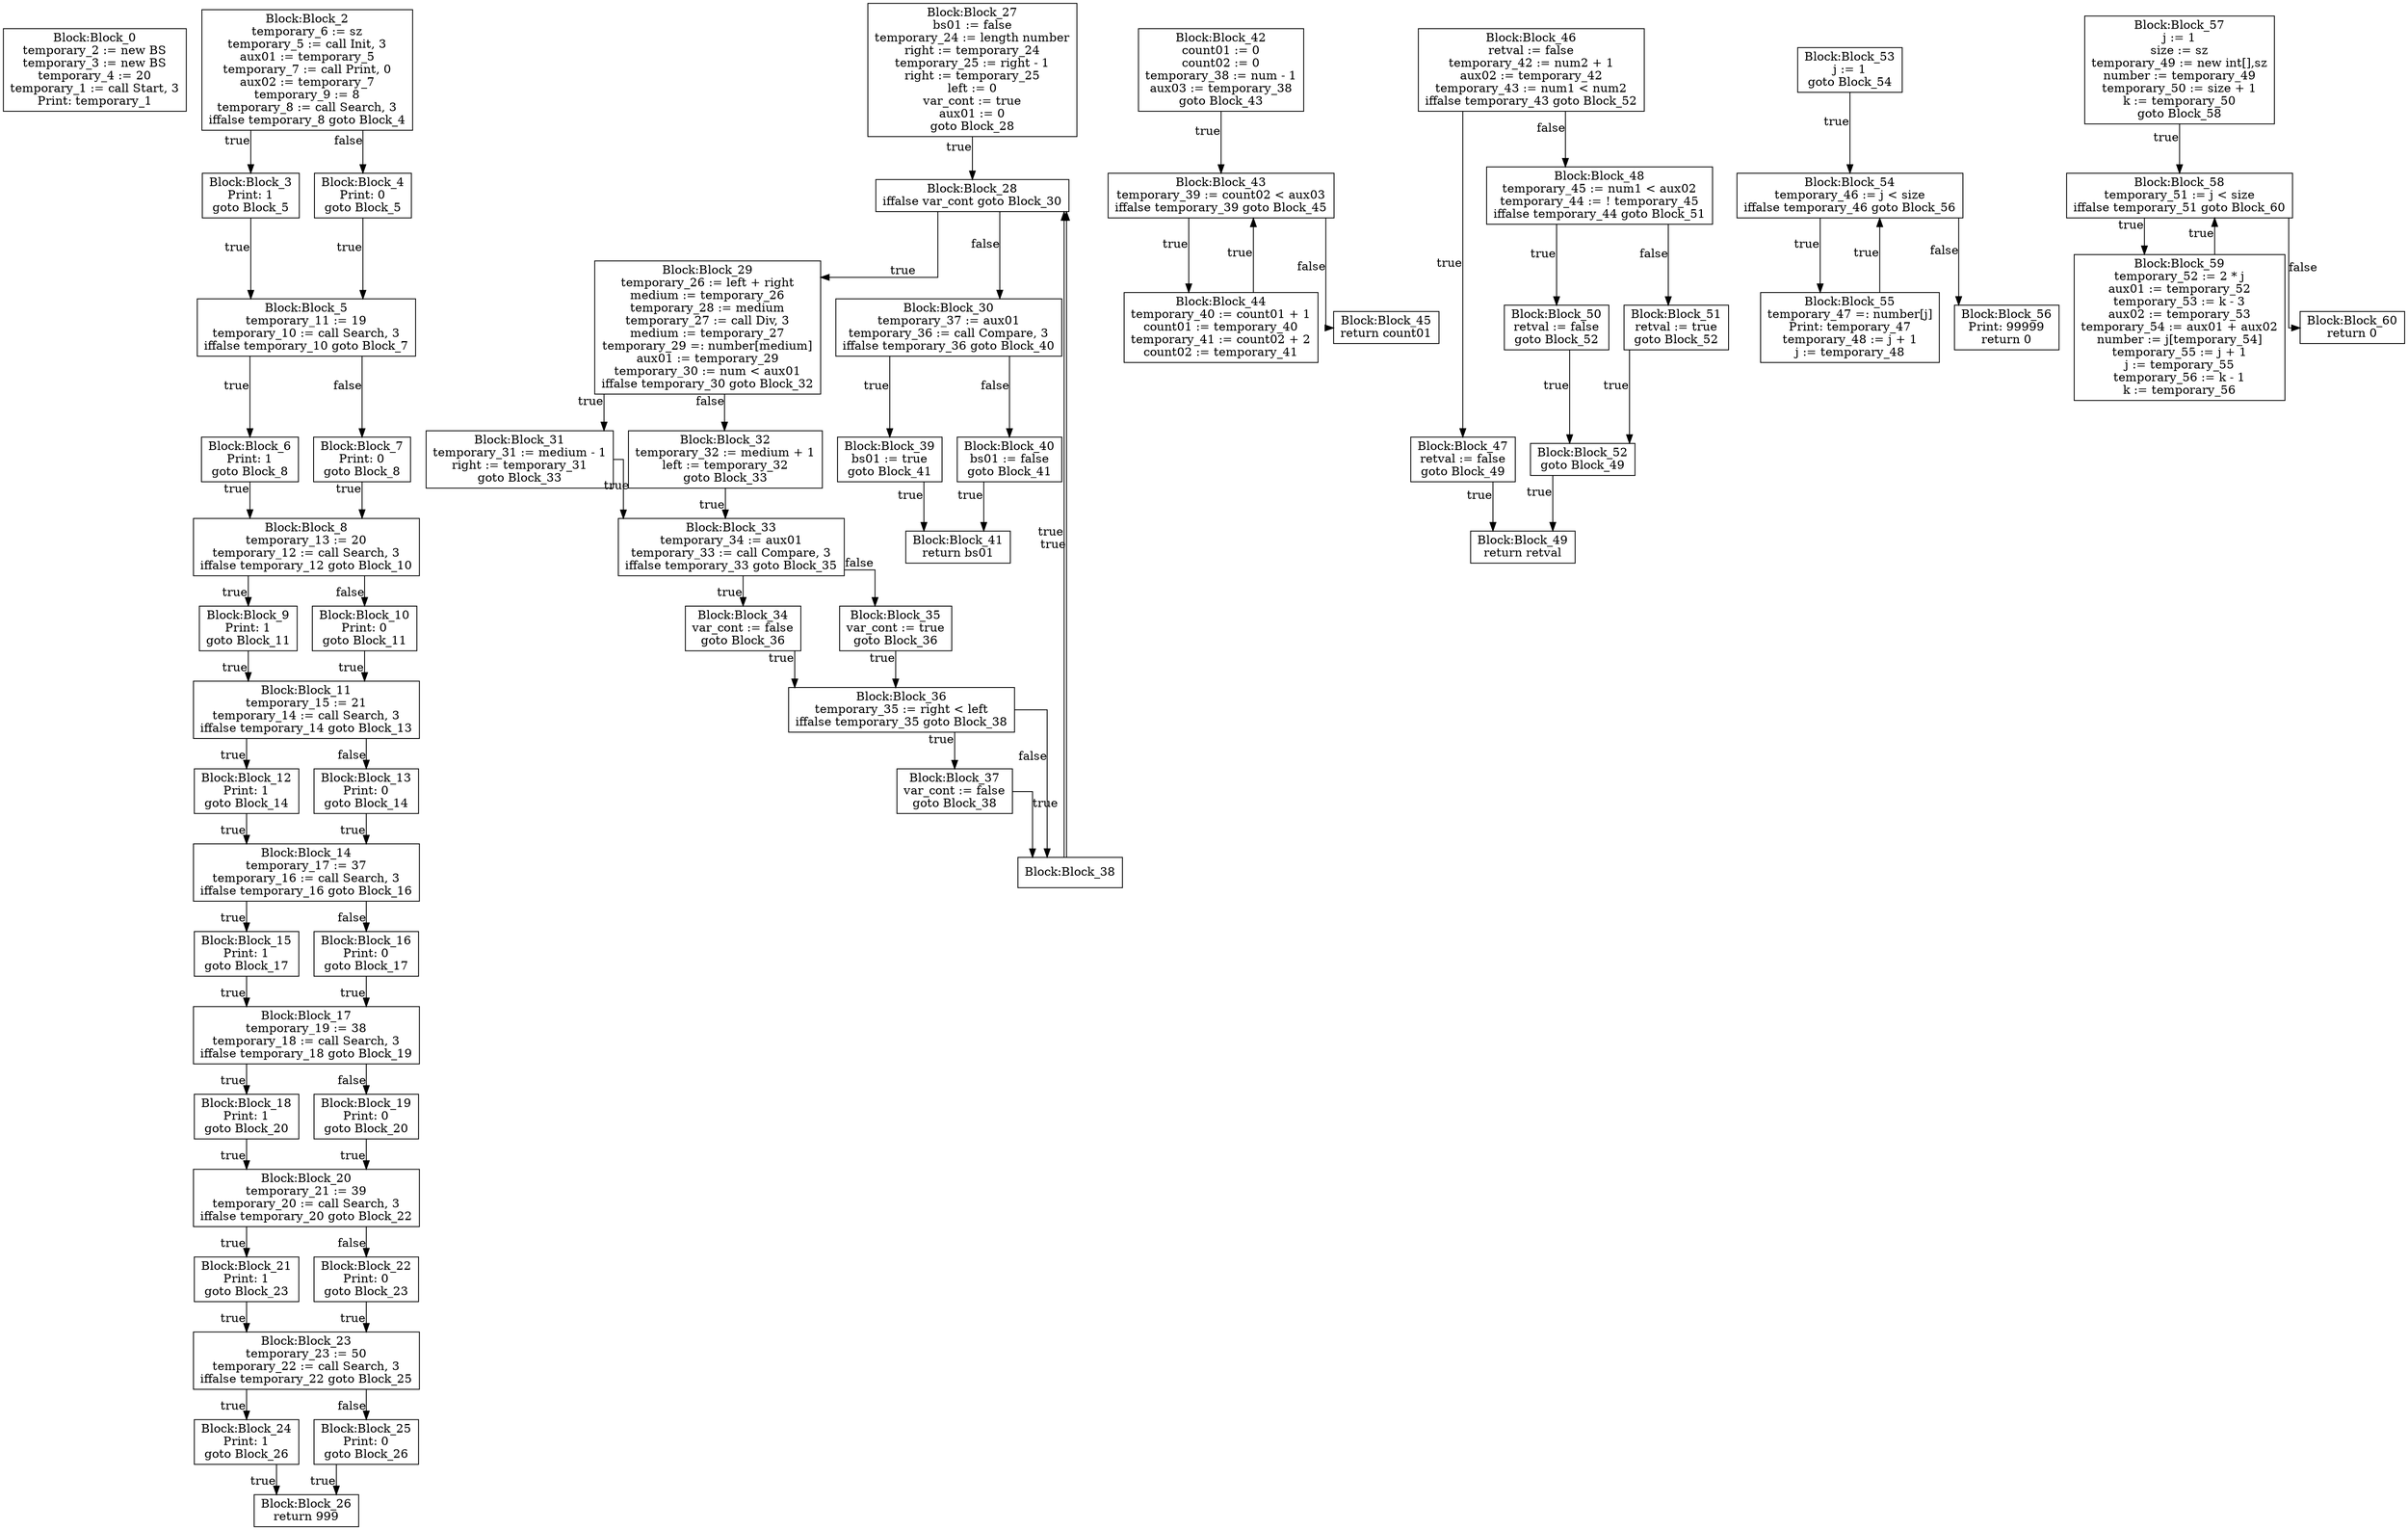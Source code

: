 digraph {
graph [ splines = ortho ]
	node [ shape = box ];
Block_0 [label="Block:Block_0
temporary_2 := new BS
temporary_3 := new BS
temporary_4 := 20
temporary_1 := call Start, 3
Print: temporary_1"];
Block_2 [label="Block:Block_2
temporary_6 := sz
temporary_5 := call Init, 3
aux01 := temporary_5
temporary_7 := call Print, 0
aux02 := temporary_7
temporary_9 := 8
temporary_8 := call Search, 3
iffalse temporary_8 goto Block_4"];
Block_2 -> Block_3 [xlabel = "true"]
Block_3 [label="Block:Block_3
Print: 1
goto Block_5"];
Block_3 -> Block_5 [xlabel = "true"]
Block_5 [label="Block:Block_5
temporary_11 := 19
temporary_10 := call Search, 3
iffalse temporary_10 goto Block_7"];
Block_5 -> Block_6 [xlabel = "true"]
Block_6 [label="Block:Block_6
Print: 1
goto Block_8"];
Block_6 -> Block_8 [xlabel = "true"]
Block_8 [label="Block:Block_8
temporary_13 := 20
temporary_12 := call Search, 3
iffalse temporary_12 goto Block_10"];
Block_8 -> Block_9 [xlabel = "true"]
Block_9 [label="Block:Block_9
Print: 1
goto Block_11"];
Block_9 -> Block_11 [xlabel = "true"]
Block_11 [label="Block:Block_11
temporary_15 := 21
temporary_14 := call Search, 3
iffalse temporary_14 goto Block_13"];
Block_11 -> Block_12 [xlabel = "true"]
Block_12 [label="Block:Block_12
Print: 1
goto Block_14"];
Block_12 -> Block_14 [xlabel = "true"]
Block_14 [label="Block:Block_14
temporary_17 := 37
temporary_16 := call Search, 3
iffalse temporary_16 goto Block_16"];
Block_14 -> Block_15 [xlabel = "true"]
Block_15 [label="Block:Block_15
Print: 1
goto Block_17"];
Block_15 -> Block_17 [xlabel = "true"]
Block_17 [label="Block:Block_17
temporary_19 := 38
temporary_18 := call Search, 3
iffalse temporary_18 goto Block_19"];
Block_17 -> Block_18 [xlabel = "true"]
Block_18 [label="Block:Block_18
Print: 1
goto Block_20"];
Block_18 -> Block_20 [xlabel = "true"]
Block_20 [label="Block:Block_20
temporary_21 := 39
temporary_20 := call Search, 3
iffalse temporary_20 goto Block_22"];
Block_20 -> Block_21 [xlabel = "true"]
Block_21 [label="Block:Block_21
Print: 1
goto Block_23"];
Block_21 -> Block_23 [xlabel = "true"]
Block_23 [label="Block:Block_23
temporary_23 := 50
temporary_22 := call Search, 3
iffalse temporary_22 goto Block_25"];
Block_23 -> Block_24 [xlabel = "true"]
Block_24 [label="Block:Block_24
Print: 1
goto Block_26"];
Block_24 -> Block_26 [xlabel = "true"]
Block_26 [label="Block:Block_26
return 999"];
Block_23 -> Block_25 [xlabel = "false"]
Block_25 [label="Block:Block_25
Print: 0
goto Block_26"];
Block_25 -> Block_26 [xlabel = "true"]
Block_20 -> Block_22 [xlabel = "false"]
Block_22 [label="Block:Block_22
Print: 0
goto Block_23"];
Block_22 -> Block_23 [xlabel = "true"]
Block_17 -> Block_19 [xlabel = "false"]
Block_19 [label="Block:Block_19
Print: 0
goto Block_20"];
Block_19 -> Block_20 [xlabel = "true"]
Block_14 -> Block_16 [xlabel = "false"]
Block_16 [label="Block:Block_16
Print: 0
goto Block_17"];
Block_16 -> Block_17 [xlabel = "true"]
Block_11 -> Block_13 [xlabel = "false"]
Block_13 [label="Block:Block_13
Print: 0
goto Block_14"];
Block_13 -> Block_14 [xlabel = "true"]
Block_8 -> Block_10 [xlabel = "false"]
Block_10 [label="Block:Block_10
Print: 0
goto Block_11"];
Block_10 -> Block_11 [xlabel = "true"]
Block_5 -> Block_7 [xlabel = "false"]
Block_7 [label="Block:Block_7
Print: 0
goto Block_8"];
Block_7 -> Block_8 [xlabel = "true"]
Block_2 -> Block_4 [xlabel = "false"]
Block_4 [label="Block:Block_4
Print: 0
goto Block_5"];
Block_4 -> Block_5 [xlabel = "true"]
Block_27 [label="Block:Block_27
bs01 := false
temporary_24 := length number
right := temporary_24
temporary_25 := right - 1
right := temporary_25
left := 0
var_cont := true
aux01 := 0
goto Block_28"];
Block_27 -> Block_28 [xlabel = "true"]
Block_28 [label="Block:Block_28
iffalse var_cont goto Block_30"];
Block_28 -> Block_29 [xlabel = "true"]
Block_29 [label="Block:Block_29
temporary_26 := left + right
medium := temporary_26
temporary_28 := medium
temporary_27 := call Div, 3
medium := temporary_27
temporary_29 =: number[medium]
aux01 := temporary_29
temporary_30 := num < aux01
iffalse temporary_30 goto Block_32"];
Block_29 -> Block_31 [xlabel = "true"]
Block_31 [label="Block:Block_31
temporary_31 := medium - 1
right := temporary_31
goto Block_33"];
Block_31 -> Block_33 [xlabel = "true"]
Block_33 [label="Block:Block_33
temporary_34 := aux01
temporary_33 := call Compare, 3
iffalse temporary_33 goto Block_35"];
Block_33 -> Block_34 [xlabel = "true"]
Block_34 [label="Block:Block_34
var_cont := false
goto Block_36"];
Block_34 -> Block_36 [xlabel = "true"]
Block_36 [label="Block:Block_36
temporary_35 := right < left
iffalse temporary_35 goto Block_38"];
Block_36 -> Block_37 [xlabel = "true"]
Block_37 [label="Block:Block_37
var_cont := false
goto Block_38"];
Block_37 -> Block_38 [xlabel = "true"]
Block_38 [label="Block:Block_38"];
Block_38 -> Block_28 [xlabel = "true"]
Block_36 -> Block_38 [xlabel = "false"]
Block_38 [label="Block:Block_38"];
Block_38 -> Block_28 [xlabel = "true"]
Block_33 -> Block_35 [xlabel = "false"]
Block_35 [label="Block:Block_35
var_cont := true
goto Block_36"];
Block_35 -> Block_36 [xlabel = "true"]
Block_29 -> Block_32 [xlabel = "false"]
Block_32 [label="Block:Block_32
temporary_32 := medium + 1
left := temporary_32
goto Block_33"];
Block_32 -> Block_33 [xlabel = "true"]
Block_28 -> Block_30 [xlabel = "false"]
Block_30 [label="Block:Block_30
temporary_37 := aux01
temporary_36 := call Compare, 3
iffalse temporary_36 goto Block_40"];
Block_30 -> Block_39 [xlabel = "true"]
Block_39 [label="Block:Block_39
bs01 := true
goto Block_41"];
Block_39 -> Block_41 [xlabel = "true"]
Block_41 [label="Block:Block_41
return bs01"];
Block_30 -> Block_40 [xlabel = "false"]
Block_40 [label="Block:Block_40
bs01 := false
goto Block_41"];
Block_40 -> Block_41 [xlabel = "true"]
Block_42 [label="Block:Block_42
count01 := 0
count02 := 0
temporary_38 := num - 1
aux03 := temporary_38
goto Block_43"];
Block_42 -> Block_43 [xlabel = "true"]
Block_43 [label="Block:Block_43
temporary_39 := count02 < aux03
iffalse temporary_39 goto Block_45"];
Block_43 -> Block_44 [xlabel = "true"]
Block_44 [label="Block:Block_44
temporary_40 := count01 + 1
count01 := temporary_40
temporary_41 := count02 + 2
count02 := temporary_41"];
Block_44 -> Block_43 [xlabel = "true"]
Block_43 -> Block_45 [xlabel = "false"]
Block_45 [label="Block:Block_45
return count01"];
Block_46 [label="Block:Block_46
retval := false
temporary_42 := num2 + 1
aux02 := temporary_42
temporary_43 := num1 < num2
iffalse temporary_43 goto Block_52"];
Block_46 -> Block_47 [xlabel = "true"]
Block_47 [label="Block:Block_47
retval := false
goto Block_49"];
Block_47 -> Block_49 [xlabel = "true"]
Block_49 [label="Block:Block_49
return retval"];
Block_46 -> Block_48 [xlabel = "false"]
Block_48 [label="Block:Block_48
temporary_45 := num1 < aux02
temporary_44 := ! temporary_45
iffalse temporary_44 goto Block_51"];
Block_48 -> Block_50 [xlabel = "true"]
Block_50 [label="Block:Block_50
retval := false
goto Block_52"];
Block_50 -> Block_52 [xlabel = "true"]
Block_52 [label="Block:Block_52
goto Block_49"];
Block_52 -> Block_49 [xlabel = "true"]
Block_48 -> Block_51 [xlabel = "false"]
Block_51 [label="Block:Block_51
retval := true
goto Block_52"];
Block_51 -> Block_52 [xlabel = "true"]
Block_53 [label="Block:Block_53
j := 1
goto Block_54"];
Block_53 -> Block_54 [xlabel = "true"]
Block_54 [label="Block:Block_54
temporary_46 := j < size
iffalse temporary_46 goto Block_56"];
Block_54 -> Block_55 [xlabel = "true"]
Block_55 [label="Block:Block_55
temporary_47 =: number[j]
Print: temporary_47
temporary_48 := j + 1
j := temporary_48"];
Block_55 -> Block_54 [xlabel = "true"]
Block_54 -> Block_56 [xlabel = "false"]
Block_56 [label="Block:Block_56
Print: 99999
return 0"];
Block_57 [label="Block:Block_57
j := 1
size := sz
temporary_49 := new int[],sz
number := temporary_49
temporary_50 := size + 1
k := temporary_50
goto Block_58"];
Block_57 -> Block_58 [xlabel = "true"]
Block_58 [label="Block:Block_58
temporary_51 := j < size
iffalse temporary_51 goto Block_60"];
Block_58 -> Block_59 [xlabel = "true"]
Block_59 [label="Block:Block_59
temporary_52 := 2 * j
aux01 := temporary_52
temporary_53 := k - 3
aux02 := temporary_53
temporary_54 := aux01 + aux02
number := j[temporary_54]
temporary_55 := j + 1
j := temporary_55
temporary_56 := k - 1
k := temporary_56"];
Block_59 -> Block_58 [xlabel = "true"]
Block_58 -> Block_60 [xlabel = "false"]
Block_60 [label="Block:Block_60
return 0"];
}
